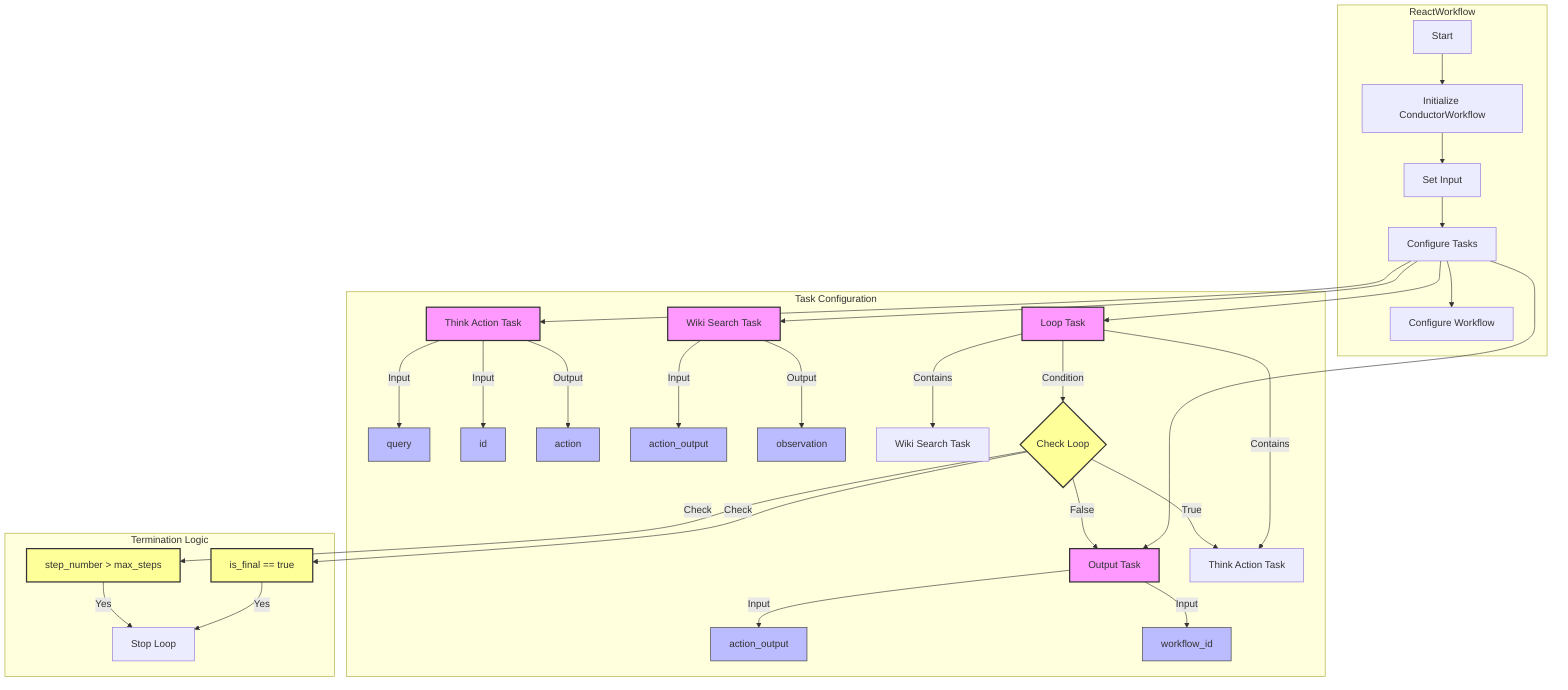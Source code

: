 graph TD
    subgraph ReactWorkflow
        A[Start] --> B[Initialize ConductorWorkflow]
        B --> C[Set Input]
        C --> D[Configure Tasks]
        D --> E[Configure Workflow]
    end

    subgraph Task Configuration
        D --> D1[Think Action Task]
        D --> D2[Wiki Search Task]
        D --> D3[Loop Task]
        D --> D4[Output Task]
        
        D1 --> |Input| D1_1[query]
        D1 --> |Input| D1_2[id]
        D1 --> |Output| D1_3[action]
        
        D2 --> |Input| D2_1[action_output]
        D2 --> |Output| D2_2[observation]
        
        D3 --> |Contains| D3_1[Think Action Task]
        D3 --> |Contains| D3_2[Wiki Search Task]
        D3 --> |Condition| D3_3{Check Loop}
        D3_3 --> |True| D3_1
        D3_3 --> |False| D4
        
        D4 --> |Input| D4_1[action_output]
        D4 --> |Input| D4_2[workflow_id]
    end

    subgraph Termination Logic
        D3_3 --> |Check| T1[is_final == true]
        D3_3 --> |Check| T2[step_number > max_steps]
        T1 --> |Yes| F[Stop Loop]
        T2 --> |Yes| F
    end

    classDef taskNode fill:#f9f,stroke:#333,stroke-width:2px;
    classDef inputNode fill:#bbf,stroke:#333,stroke-width:1px;
    classDef conditionNode fill:#ff9,stroke:#333,stroke-width:2px;
    
    class D1,D2,D3,D4 taskNode;
    class D1_1,D1_2,D1_3,D2_1,D2_2,D4_1,D4_2 inputNode;
    class D3_3,T1,T2 conditionNode;
